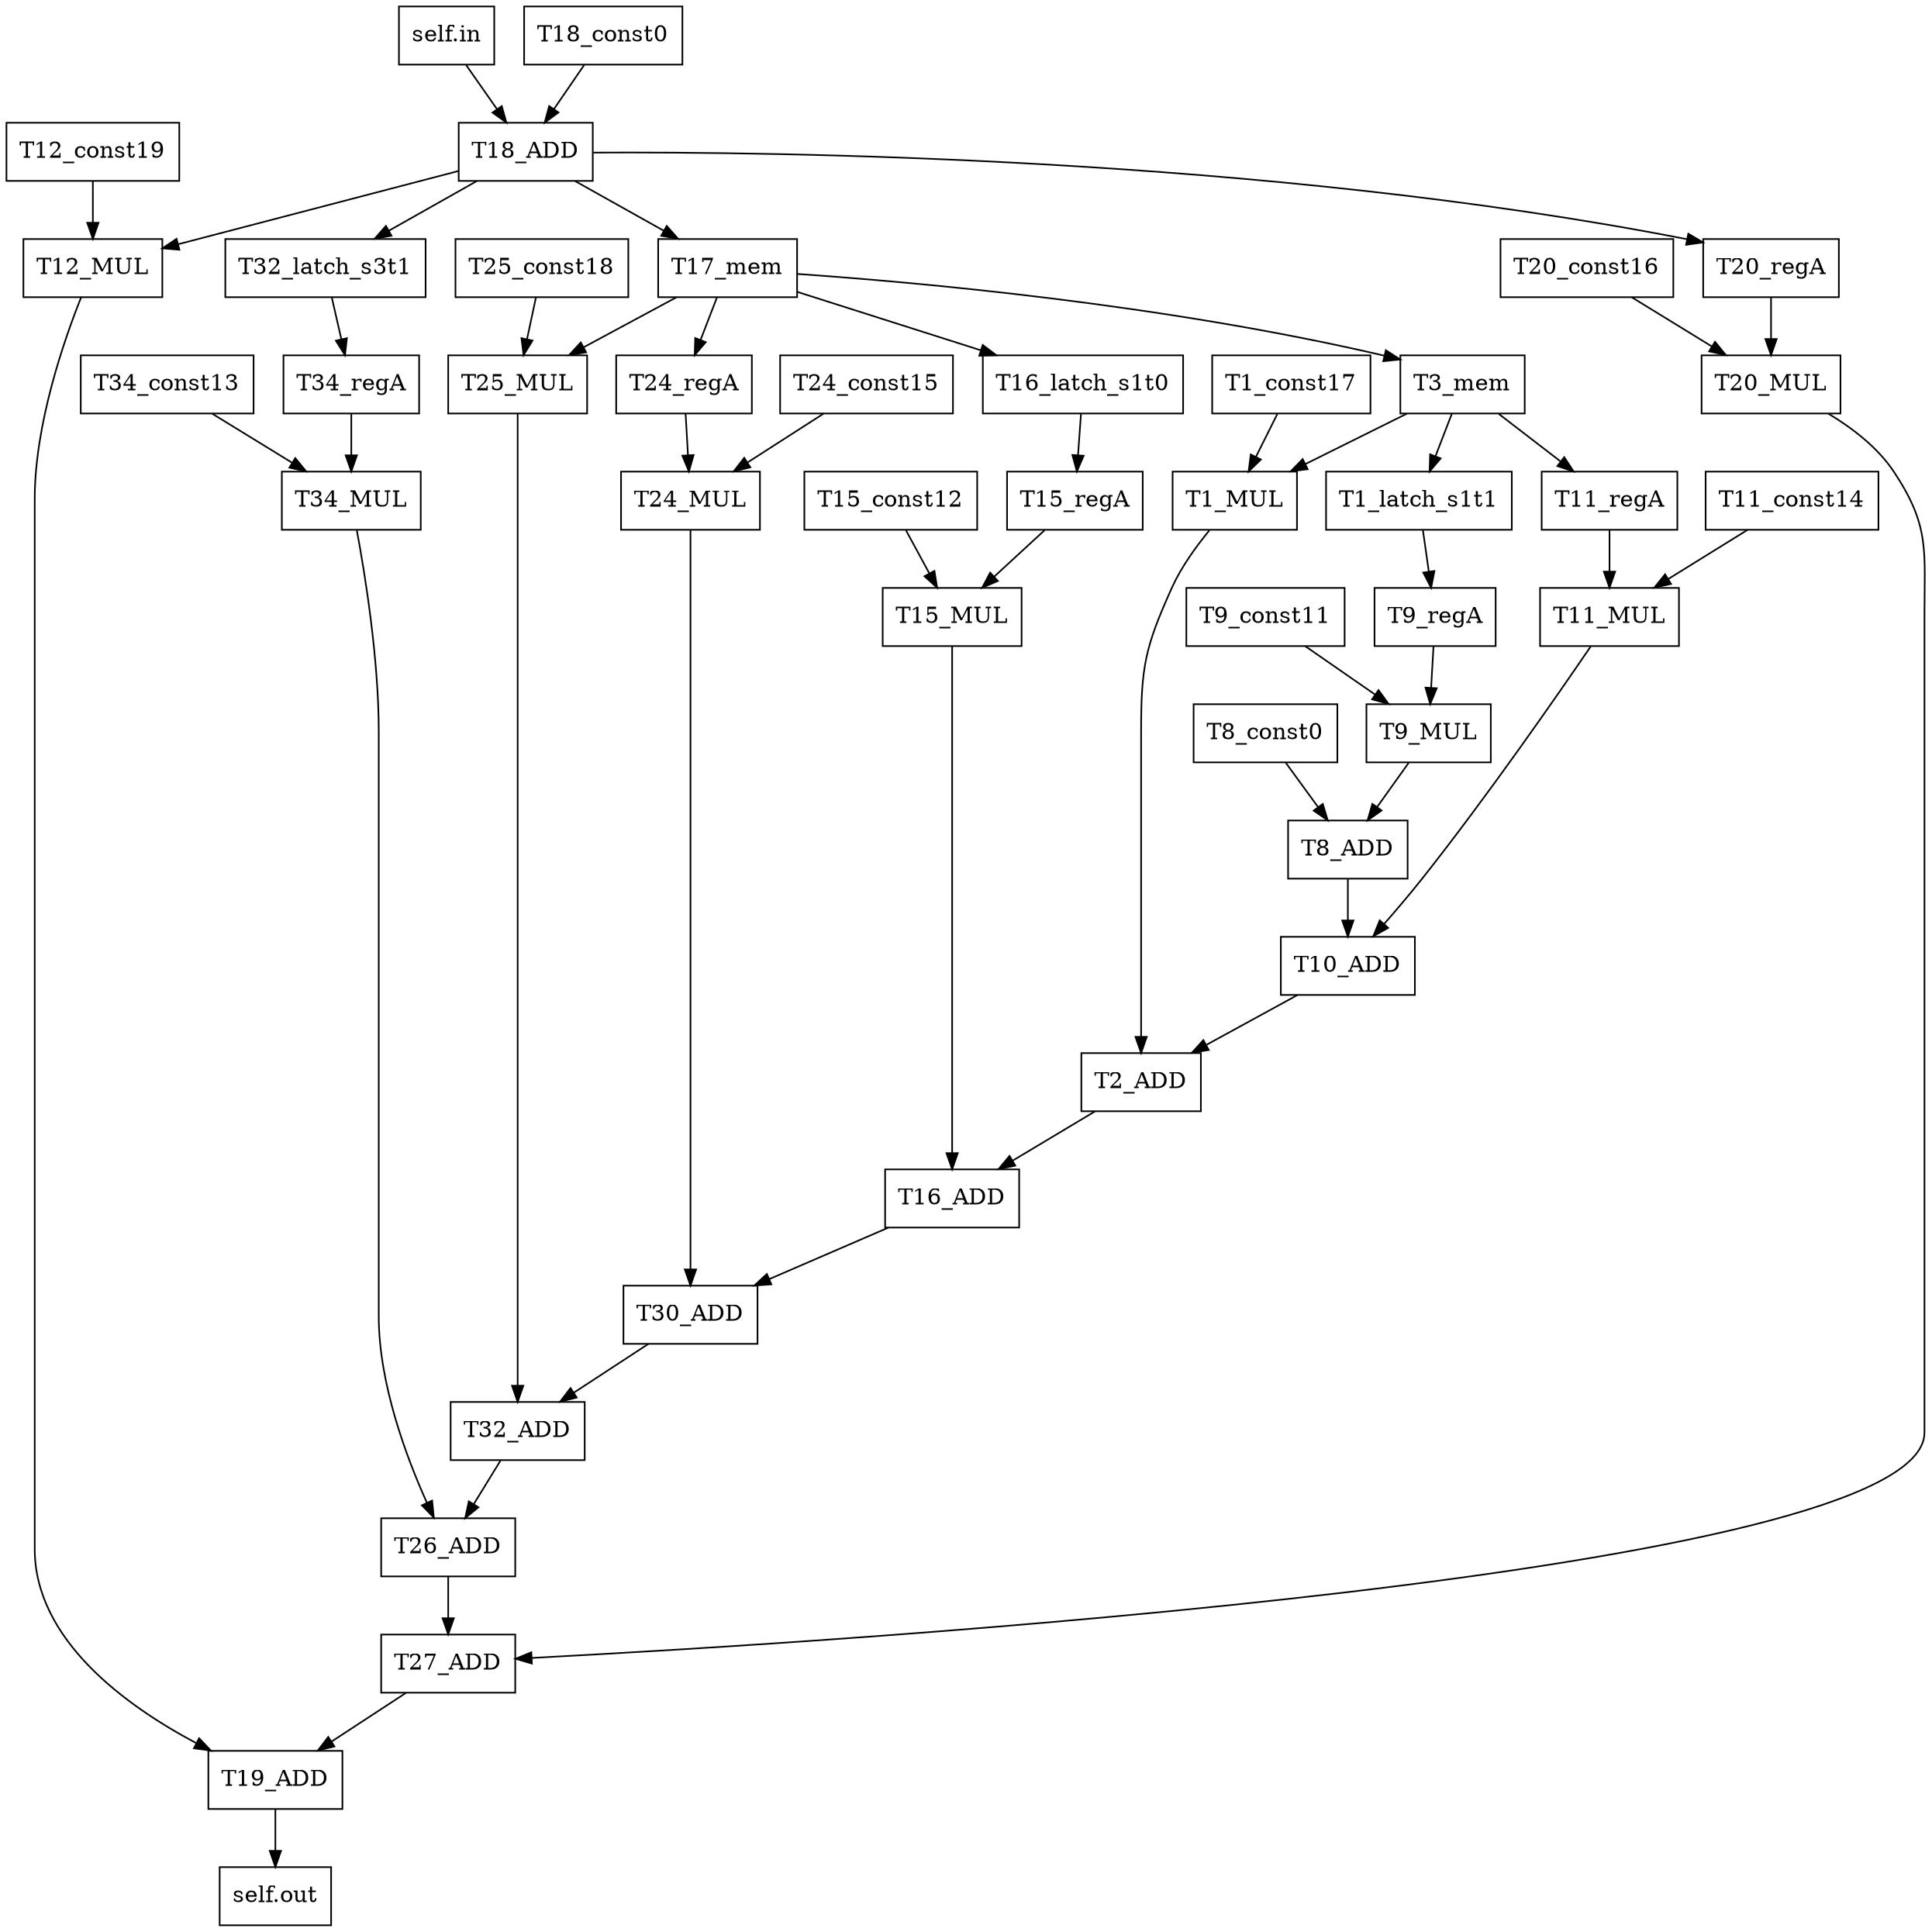 digraph Diagram {
  node [shape=box]; # Comment

    # Comment
    "T3_mem"    -> "T1_latch_s1t1";
  # "T3_mem"    -> "T3_mem";   # (tautology)
    "T3_mem"    -> "T1_MUL";   
    "T1_const17"-> "T1_MUL";   
  # "T17_mem"   -> "T17_mem";  # (tautology)
  # "T3_mem"    -> "T3_mem";   # (tautology)
  # "T10_ADD"   -> "T10_ADD";  # (tautology)
  # "T1_MUL"    -> "T1_MUL";   # (tautology)
    "T10_ADD"   -> "T2_ADD";   
    "T1_MUL"    -> "T2_ADD";   
    "T17_mem"   -> "T3_mem";   
  # "T17_mem"   -> "T17_mem";  # (tautology)
  # "T11_MUL"   -> "T11_MUL";  # (tautology)
  # "T18_ADD"   -> "T18_ADD";  # (tautology)
  # "T18_ADD"   -> "T18_ADD";  # (tautology)
  # "T19_ADD"   -> "T19_ADD";  # (tautology)
    "T19_ADD"   -> "self.out"; 
  # "T9_MUL"    -> "T9_MUL";   # (tautology)
    "T8_const0" -> "T8_ADD";   
    "T9_MUL"    -> "T8_ADD";   
  # "T3_mem"    -> "T3_mem";   # (tautology)
  # "T1_out_s1t1_latch"-> "T1_out_s1t1_latch";# (tautology)
    "T1_latch_s1t1"-> "T9_regA";  
    "T9_regA"   -> "T9_MUL";   
    "T9_const11"-> "T9_MUL";   
  # "T17_mem"   -> "T17_mem";  # (tautology)
  # "T3_mem"    -> "T3_mem";   # (tautology)
  # "T2_ADD"    -> "T2_ADD";   # (tautology)
  # "T17_mem"   -> "T17_mem";  # (tautology)
  # "T8_ADD"    -> "T8_ADD";   # (tautology)
  # "T11_MUL"   -> "T11_MUL";  # (tautology)
    "T8_ADD"    -> "T10_ADD";  
    "T11_MUL"   -> "T10_ADD";  
  # "T12_MUL"   -> "T12_MUL";  # (tautology)
  # "T18_ADD"   -> "T18_ADD";  # (tautology)
  # "T3_mem"    -> "T3_mem";   # (tautology)
    "T3_mem"    -> "T11_regA"; 
    "T11_regA"  -> "T11_MUL";  
    "T11_const14"-> "T11_MUL";  
  # "T18_ADD"   -> "T18_ADD";  # (tautology)
  # "T19_ADD"   -> "T19_ADD";  # (tautology)
  # "T18_ADD"   -> "T18_ADD";  # (tautology)
    "T18_ADD"   -> "T12_MUL";  
    "T12_const19"-> "T12_MUL";  
  # "T18_ADD"   -> "T18_ADD";  # (tautology)
  # "T8_ADD"    -> "T8_ADD";   # (tautology)
  # "T8_ADD"    -> "T8_ADD";   # (tautology)
  # "T3_mem"    -> "T3_mem";   # (tautology)
  # "T16_out_s1t0_latch"-> "T16_out_s1t0_latch";# (tautology)
    "T16_latch_s1t0"-> "T15_regA"; 
    "T15_regA"  -> "T15_MUL";  
    "T15_const12"-> "T15_MUL";  
    "T17_mem"   -> "T16_latch_s1t0";
  # "T3_mem"    -> "T3_mem";   # (tautology)
  # "T8_ADD"    -> "T8_ADD";   # (tautology)
  # "T2_ADD"    -> "T2_ADD";   # (tautology)
  # "T15_MUL"   -> "T15_MUL";  # (tautology)
    "T2_ADD"    -> "T16_ADD";  
    "T15_MUL"   -> "T16_ADD";  
  # "T3_mem"    -> "T3_mem";   # (tautology)
  # "T18_ADD"   -> "T18_ADD";  # (tautology)
    "T18_ADD"   -> "T17_mem";  
  # "T3_mem"    -> "T3_mem";   # (tautology)
  # "T18_ADD"   -> "T18_ADD";  # (tautology)
  # "T12_MUL"   -> "T12_MUL";  # (tautology)
  # "T17_mem"   -> "T17_mem";  # (tautology)
  # "T3_mem"    -> "T3_mem";   # (tautology)
    "self.in"   -> "T18_ADD";  
    "T18_const0"-> "T18_ADD";  
  # "T26_ADD"   -> "T26_ADD";  # (tautology)
  # "T20_MUL"   -> "T20_MUL";  # (tautology)
  # "T27_ADD"   -> "T27_ADD";  # (tautology)
  # "T12_MUL"   -> "T12_MUL";  # (tautology)
    "T27_ADD"   -> "T19_ADD";  
    "T12_MUL"   -> "T19_ADD";  
  # "T26_ADD"   -> "T26_ADD";  # (tautology)
  # "T18_ADD"   -> "T18_ADD";  # (tautology)
    "T18_ADD"   -> "T20_regA"; 
    "T20_regA"  -> "T20_MUL";  
    "T20_const16"-> "T20_MUL";  
  # "T24_MUL"   -> "T24_MUL";  # (tautology)
  # "T16_out_s1t0_latch"-> "T16_out_s1t0_latch";# (tautology)
  # "T16_ADD"   -> "T16_ADD";  # (tautology)
  # "T16_out_s1t0_latch"-> "T16_out_s1t0_latch";# (tautology)
  # "T17_mem"   -> "T17_mem";  # (tautology)
    "T17_mem"   -> "T24_regA"; 
    "T24_regA"  -> "T24_MUL";  
    "T24_const15"-> "T24_MUL";  
  # "T32_out_s3t1_latch"-> "T32_out_s3t1_latch";# (tautology)
  # "T3_mem"    -> "T3_mem";   # (tautology)
  # "T17_mem"   -> "T17_mem";  # (tautology)
    "T17_mem"   -> "T25_MUL";  
    "T25_const18"-> "T25_MUL";  
  # "T32_out_s3t1_latch"-> "T32_out_s3t1_latch";# (tautology)
  # "T20_MUL"   -> "T20_MUL";  # (tautology)
  # "T25_MUL"   -> "T25_MUL";  # (tautology)
  # "T27_ADD"   -> "T27_ADD";  # (tautology)
  # "T32_ADD"   -> "T32_ADD";  # (tautology)
  # "T34_MUL"   -> "T34_MUL";  # (tautology)
    "T32_ADD"   -> "T26_ADD";  
    "T34_MUL"   -> "T26_ADD";  
  # "T32_out_s3t1_latch"-> "T32_out_s3t1_latch";# (tautology)
  # "T34_MUL"   -> "T34_MUL";  # (tautology)
  # "T26_ADD"   -> "T26_ADD";  # (tautology)
  # "T20_MUL"   -> "T20_MUL";  # (tautology)
    "T26_ADD"   -> "T27_ADD";  
    "T20_MUL"   -> "T27_ADD";  
  # "T24_MUL"   -> "T24_MUL";  # (tautology)
  # "T17_mem"   -> "T17_mem";  # (tautology)
  # "T16_ADD"   -> "T16_ADD";  # (tautology)
  # "T24_MUL"   -> "T24_MUL";  # (tautology)
    "T16_ADD"   -> "T30_ADD";  
    "T24_MUL"   -> "T30_ADD";  
  # "T18_ADD"   -> "T18_ADD";  # (tautology)
  # "T17_mem"   -> "T17_mem";  # (tautology)
  # "T30_ADD"   -> "T30_ADD";  # (tautology)
    "T18_ADD"   -> "T32_latch_s3t1";
  # "T30_ADD"   -> "T30_ADD";  # (tautology)
  # "T25_MUL"   -> "T25_MUL";  # (tautology)
    "T30_ADD"   -> "T32_ADD";  
    "T25_MUL"   -> "T32_ADD";  
  # "T25_MUL"   -> "T25_MUL";  # (tautology)
  # "T32_ADD"   -> "T32_ADD";  # (tautology)
  # "T32_out_s3t1_latch"-> "T32_out_s3t1_latch";# (tautology)
    "T32_latch_s3t1"-> "T34_regA"; 
    "T34_regA"  -> "T34_MUL";  
    "T34_const13"-> "T34_MUL";  
  # "T30_ADD"   -> "T30_ADD";  # (tautology)
  # "T30_ADD"   -> "T30_ADD";  # (tautology)
}
